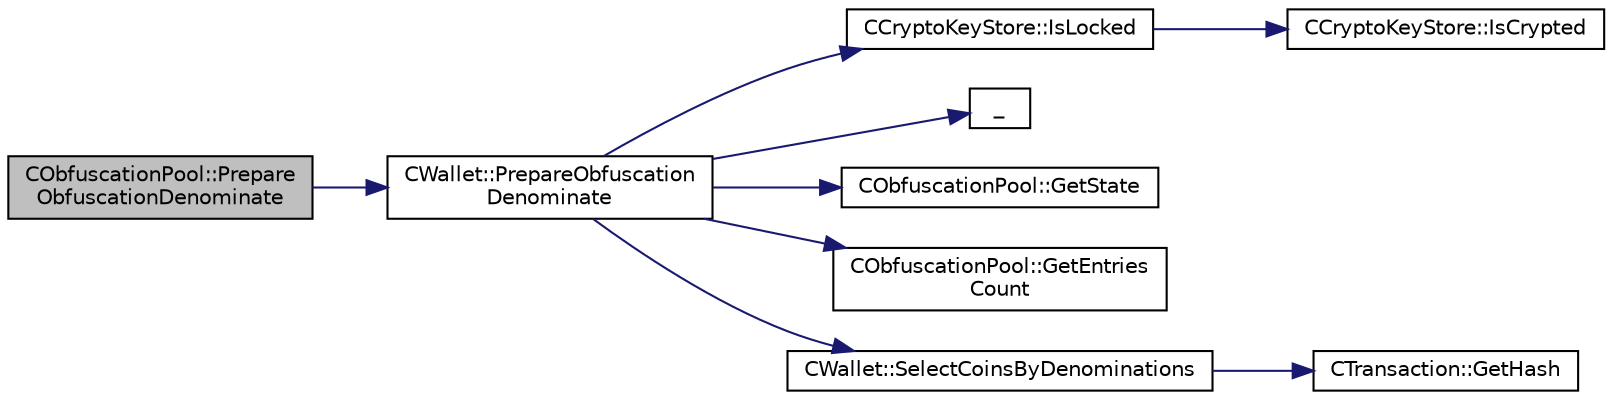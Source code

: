 digraph "CObfuscationPool::PrepareObfuscationDenominate"
{
  edge [fontname="Helvetica",fontsize="10",labelfontname="Helvetica",labelfontsize="10"];
  node [fontname="Helvetica",fontsize="10",shape=record];
  rankdir="LR";
  Node328 [label="CObfuscationPool::Prepare\lObfuscationDenominate",height=0.2,width=0.4,color="black", fillcolor="grey75", style="filled", fontcolor="black"];
  Node328 -> Node329 [color="midnightblue",fontsize="10",style="solid",fontname="Helvetica"];
  Node329 [label="CWallet::PrepareObfuscation\lDenominate",height=0.2,width=0.4,color="black", fillcolor="white", style="filled",URL="$group___actions.html#ga704a957c88e9bef696dd30ddc95ad098"];
  Node329 -> Node330 [color="midnightblue",fontsize="10",style="solid",fontname="Helvetica"];
  Node330 [label="CCryptoKeyStore::IsLocked",height=0.2,width=0.4,color="black", fillcolor="white", style="filled",URL="$class_c_crypto_key_store.html#a52919fa284a3aa10f1b4bd6018b6dbee"];
  Node330 -> Node331 [color="midnightblue",fontsize="10",style="solid",fontname="Helvetica"];
  Node331 [label="CCryptoKeyStore::IsCrypted",height=0.2,width=0.4,color="black", fillcolor="white", style="filled",URL="$class_c_crypto_key_store.html#acc8fed44366c98fb481333ca6e867088"];
  Node329 -> Node332 [color="midnightblue",fontsize="10",style="solid",fontname="Helvetica"];
  Node332 [label="_",height=0.2,width=0.4,color="black", fillcolor="white", style="filled",URL="$ui__interface_8h.html#aad133bb6103b53cebf03fd01e2f11ba1",tooltip="Translation function: Call Translate signal on UI interface, which returns a boost::optional result..."];
  Node329 -> Node333 [color="midnightblue",fontsize="10",style="solid",fontname="Helvetica"];
  Node333 [label="CObfuscationPool::GetState",height=0.2,width=0.4,color="black", fillcolor="white", style="filled",URL="$class_c_obfuscation_pool.html#a38bb07f27e294022673ac6a83d18649d"];
  Node329 -> Node334 [color="midnightblue",fontsize="10",style="solid",fontname="Helvetica"];
  Node334 [label="CObfuscationPool::GetEntries\lCount",height=0.2,width=0.4,color="black", fillcolor="white", style="filled",URL="$class_c_obfuscation_pool.html#aedc697c39350c594b54161ff79aec21f"];
  Node329 -> Node335 [color="midnightblue",fontsize="10",style="solid",fontname="Helvetica"];
  Node335 [label="CWallet::SelectCoinsByDenominations",height=0.2,width=0.4,color="black", fillcolor="white", style="filled",URL="$group___actions.html#gaeee6784500935f0fe9226620bd5ad62f"];
  Node335 -> Node336 [color="midnightblue",fontsize="10",style="solid",fontname="Helvetica"];
  Node336 [label="CTransaction::GetHash",height=0.2,width=0.4,color="black", fillcolor="white", style="filled",URL="$class_c_transaction.html#a7efd1379de830341417c0bfa23a149aa"];
}
